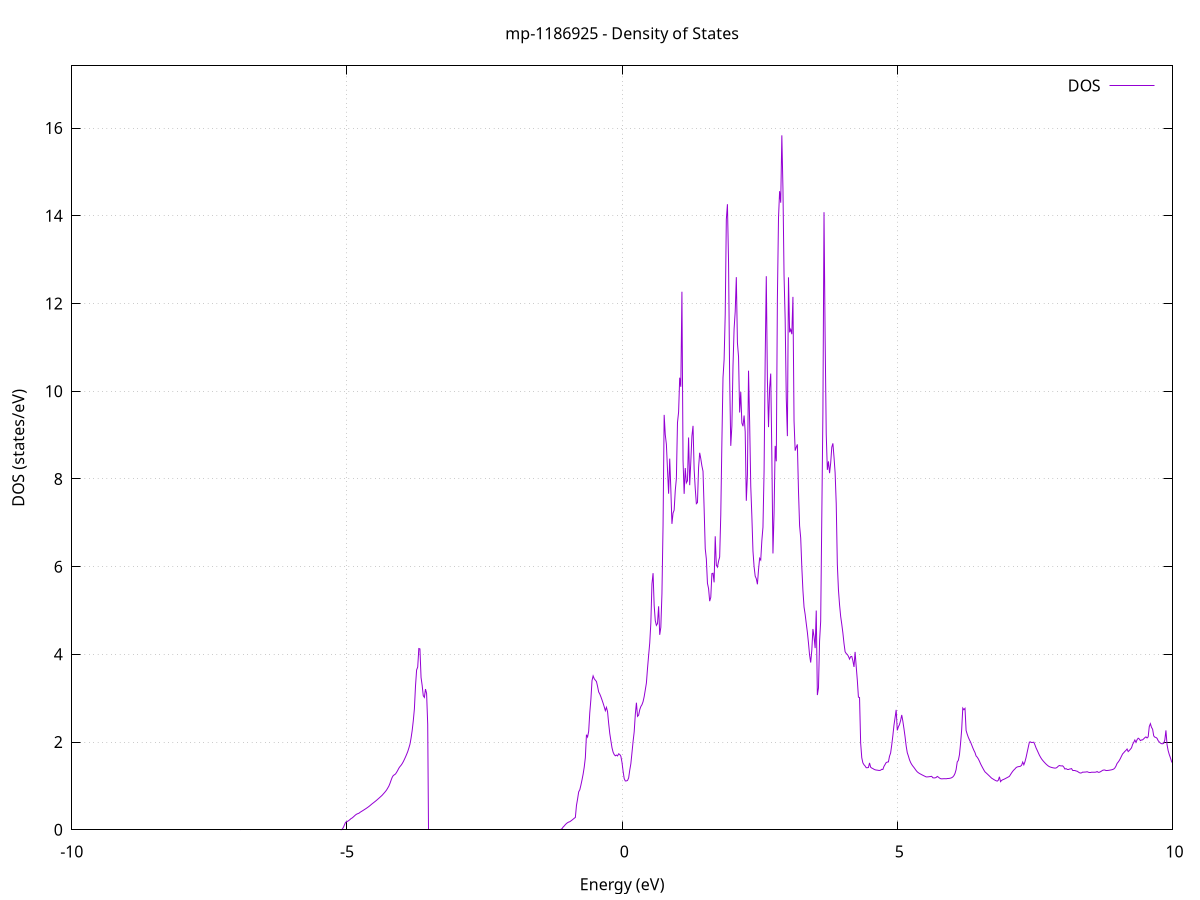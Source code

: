 set title 'mp-1186925 - Density of States'
set xlabel 'Energy (eV)'
set ylabel 'DOS (states/eV)'
set grid
set xrange [-10:10]
set yrange [0:17.419]
set xzeroaxis lt -1
set terminal png size 800,600
set output 'mp-1186925_dos_gnuplot.png'
plot '-' using 1:2 with lines title 'DOS'
-6.941800 0.000000
-6.921600 0.000000
-6.901400 0.000000
-6.881300 0.000000
-6.861100 0.000000
-6.840900 0.000000
-6.820800 0.000000
-6.800600 0.000000
-6.780400 0.000000
-6.760200 0.000000
-6.740100 0.000000
-6.719900 0.000000
-6.699700 0.000000
-6.679600 0.000000
-6.659400 0.000000
-6.639200 0.000000
-6.619000 0.000000
-6.598900 0.000000
-6.578700 0.000000
-6.558500 0.000000
-6.538400 0.000000
-6.518200 0.000000
-6.498000 0.000000
-6.477800 0.000000
-6.457700 0.000000
-6.437500 0.000000
-6.417300 0.000000
-6.397200 0.000000
-6.377000 0.000000
-6.356800 0.000000
-6.336700 0.000000
-6.316500 0.000000
-6.296300 0.000000
-6.276100 0.000000
-6.256000 0.000000
-6.235800 0.000000
-6.215600 0.000000
-6.195500 0.000000
-6.175300 0.000000
-6.155100 0.000000
-6.134900 0.000000
-6.114800 0.000000
-6.094600 0.000000
-6.074400 0.000000
-6.054300 0.000000
-6.034100 0.000000
-6.013900 0.000000
-5.993700 0.000000
-5.973600 0.000000
-5.953400 0.000000
-5.933200 0.000000
-5.913100 0.000000
-5.892900 0.000000
-5.872700 0.000000
-5.852600 0.000000
-5.832400 0.000000
-5.812200 0.000000
-5.792000 0.000000
-5.771900 0.000000
-5.751700 0.000000
-5.731500 0.000000
-5.711400 0.000000
-5.691200 0.000000
-5.671000 0.000000
-5.650800 0.000000
-5.630700 0.000000
-5.610500 0.000000
-5.590300 0.000000
-5.570200 0.000000
-5.550000 0.000000
-5.529800 0.000000
-5.509700 0.000000
-5.489500 0.000000
-5.469300 0.000000
-5.449100 0.000000
-5.429000 0.000000
-5.408800 0.000000
-5.388600 0.000000
-5.368500 0.000000
-5.348300 0.000000
-5.328100 0.000000
-5.307900 0.000000
-5.287800 0.000000
-5.267600 0.000000
-5.247400 0.000000
-5.227300 0.000000
-5.207100 0.000000
-5.186900 0.000000
-5.166700 0.000000
-5.146600 0.000000
-5.126400 0.000000
-5.106200 0.000100
-5.086100 0.014300
-5.065900 0.052400
-5.045700 0.111600
-5.025600 0.170100
-5.005400 0.181400
-4.985200 0.195700
-4.965000 0.213200
-4.944900 0.233700
-4.924700 0.256600
-4.904500 0.270100
-4.884400 0.292500
-4.864200 0.315900
-4.844000 0.339100
-4.823800 0.356600
-4.803700 0.367600
-4.783500 0.376700
-4.763300 0.396900
-4.743200 0.413200
-4.723000 0.428600
-4.702800 0.444700
-4.682600 0.461000
-4.662500 0.477200
-4.642300 0.494300
-4.622100 0.512000
-4.602000 0.530700
-4.581800 0.551000
-4.561600 0.572700
-4.541500 0.593900
-4.521300 0.613100
-4.501100 0.633100
-4.480900 0.653200
-4.460800 0.674000
-4.440600 0.696400
-4.420400 0.718900
-4.400300 0.741600
-4.380100 0.764600
-4.359900 0.788300
-4.339700 0.817100
-4.319600 0.845300
-4.299400 0.874900
-4.279200 0.909100
-4.259100 0.951600
-4.238900 0.995600
-4.218700 1.057400
-4.198600 1.128600
-4.178400 1.195400
-4.158200 1.237600
-4.138000 1.253800
-4.117900 1.272600
-4.097700 1.310800
-4.077500 1.355100
-4.057400 1.403800
-4.037200 1.440900
-4.017000 1.470800
-3.996800 1.507800
-3.976700 1.553000
-3.956500 1.604800
-3.936300 1.660200
-3.916200 1.719300
-3.896000 1.782600
-3.875800 1.862400
-3.855600 1.949300
-3.835500 2.089900
-3.815300 2.260800
-3.795100 2.484900
-3.775000 2.756400
-3.754800 3.276100
-3.734600 3.644100
-3.714500 3.710400
-3.694300 4.133100
-3.674100 4.124500
-3.653900 3.472700
-3.633800 3.292400
-3.613600 3.056300
-3.593400 3.018600
-3.573300 3.208600
-3.553100 3.109300
-3.532900 2.400300
-3.512700 0.000000
-3.492600 0.000000
-3.472400 0.000000
-3.452200 0.000000
-3.432100 0.000000
-3.411900 0.000000
-3.391700 0.000000
-3.371500 0.000000
-3.351400 0.000000
-3.331200 0.000000
-3.311000 0.000000
-3.290900 0.000000
-3.270700 0.000000
-3.250500 0.000000
-3.230400 0.000000
-3.210200 0.000000
-3.190000 0.000000
-3.169800 0.000000
-3.149700 0.000000
-3.129500 0.000000
-3.109300 0.000000
-3.089200 0.000000
-3.069000 0.000000
-3.048800 0.000000
-3.028600 0.000000
-3.008500 0.000000
-2.988300 0.000000
-2.968100 0.000000
-2.948000 0.000000
-2.927800 0.000000
-2.907600 0.000000
-2.887500 0.000000
-2.867300 0.000000
-2.847100 0.000000
-2.826900 0.000000
-2.806800 0.000000
-2.786600 0.000000
-2.766400 0.000000
-2.746300 0.000000
-2.726100 0.000000
-2.705900 0.000000
-2.685700 0.000000
-2.665600 0.000000
-2.645400 0.000000
-2.625200 0.000000
-2.605100 0.000000
-2.584900 0.000000
-2.564700 0.000000
-2.544500 0.000000
-2.524400 0.000000
-2.504200 0.000000
-2.484000 0.000000
-2.463900 0.000000
-2.443700 0.000000
-2.423500 0.000000
-2.403400 0.000000
-2.383200 0.000000
-2.363000 0.000000
-2.342800 0.000000
-2.322700 0.000000
-2.302500 0.000000
-2.282300 0.000000
-2.262200 0.000000
-2.242000 0.000000
-2.221800 0.000000
-2.201600 0.000000
-2.181500 0.000000
-2.161300 0.000000
-2.141100 0.000000
-2.121000 0.000000
-2.100800 0.000000
-2.080600 0.000000
-2.060400 0.000000
-2.040300 0.000000
-2.020100 0.000000
-1.999900 0.000000
-1.979800 0.000000
-1.959600 0.000000
-1.939400 0.000000
-1.919300 0.000000
-1.899100 0.000000
-1.878900 0.000000
-1.858700 0.000000
-1.838600 0.000000
-1.818400 0.000000
-1.798200 0.000000
-1.778100 0.000000
-1.757900 0.000000
-1.737700 0.000000
-1.717500 0.000000
-1.697400 0.000000
-1.677200 0.000000
-1.657000 0.000000
-1.636900 0.000000
-1.616700 0.000000
-1.596500 0.000000
-1.576400 0.000000
-1.556200 0.000000
-1.536000 0.000000
-1.515800 0.000000
-1.495700 0.000000
-1.475500 0.000000
-1.455300 0.000000
-1.435200 0.000000
-1.415000 0.000000
-1.394800 0.000000
-1.374600 0.000000
-1.354500 0.000000
-1.334300 0.000000
-1.314100 0.000000
-1.294000 0.000000
-1.273800 0.000000
-1.253600 0.000000
-1.233400 0.000000
-1.213300 0.000000
-1.193100 0.000000
-1.172900 0.000000
-1.152800 0.000000
-1.132600 0.000000
-1.112400 0.000000
-1.092300 0.024400
-1.072100 0.063000
-1.051900 0.087600
-1.031700 0.118400
-1.011600 0.143200
-0.991400 0.162000
-0.971200 0.176300
-0.951100 0.183400
-0.930900 0.202000
-0.910700 0.221400
-0.890500 0.241600
-0.870400 0.262700
-0.850200 0.281500
-0.830000 0.555600
-0.809900 0.700400
-0.789700 0.864700
-0.769500 0.912800
-0.749300 1.018600
-0.729200 1.137700
-0.709000 1.269200
-0.688800 1.429900
-0.668700 1.643800
-0.648500 2.166900
-0.628300 2.114800
-0.608200 2.247000
-0.588000 2.670600
-0.567800 2.975900
-0.547600 3.400000
-0.527500 3.509000
-0.507300 3.443800
-0.487100 3.411500
-0.467000 3.381000
-0.446800 3.270700
-0.426600 3.143500
-0.406400 3.095800
-0.386300 3.033000
-0.366100 2.961700
-0.345900 2.886100
-0.325800 2.805200
-0.305600 2.715600
-0.285400 2.791300
-0.265300 2.695100
-0.245100 2.427300
-0.224900 2.196300
-0.204700 2.031600
-0.184600 1.871700
-0.164400 1.770300
-0.144200 1.715200
-0.124100 1.687100
-0.103900 1.703100
-0.083700 1.684400
-0.063500 1.732600
-0.043400 1.717300
-0.023200 1.676600
-0.003000 1.539300
0.017100 1.335000
0.037300 1.167100
0.057500 1.113300
0.077700 1.114200
0.097800 1.124500
0.118000 1.181800
0.138200 1.359200
0.158300 1.507000
0.178500 1.756500
0.198700 2.012500
0.218800 2.232000
0.239000 2.627800
0.259200 2.896800
0.279400 2.586100
0.299500 2.613600
0.319700 2.737300
0.339900 2.810500
0.360000 2.852000
0.380200 2.921800
0.400400 3.037000
0.420600 3.189500
0.440700 3.346100
0.460900 3.680200
0.481100 3.976300
0.501200 4.256900
0.521400 4.716600
0.541600 5.606400
0.561800 5.851200
0.581900 5.114100
0.602100 4.766700
0.622300 4.660400
0.642400 4.702100
0.662600 5.096100
0.682800 4.445600
0.702900 4.616700
0.723100 5.385300
0.743300 6.941800
0.763500 9.461200
0.783600 9.008300
0.803800 8.790500
0.824000 8.219200
0.844100 7.663600
0.864300 8.463300
0.884500 7.775300
0.904700 6.975500
0.924800 7.221000
0.945000 7.289700
0.965200 7.734300
0.985300 8.008900
1.005500 9.283300
1.025700 9.523300
1.045800 10.308200
1.066000 10.101100
1.086200 12.268300
1.106400 8.421700
1.126500 7.660600
1.146700 8.248700
1.166900 7.910200
1.187000 7.957900
1.207200 8.944900
1.227400 7.857200
1.247600 8.393400
1.267700 8.978200
1.287900 9.210600
1.308100 8.221500
1.328200 7.782500
1.348400 7.435600
1.368600 7.460500
1.388800 8.260300
1.408900 8.596600
1.429100 8.460200
1.449300 8.296000
1.469400 8.175400
1.489600 7.325600
1.509800 6.410800
1.529900 6.175000
1.550100 5.621200
1.570300 5.500700
1.590500 5.212900
1.610600 5.299700
1.630800 5.842100
1.651000 5.849900
1.671100 5.641800
1.691300 6.692400
1.711500 6.032200
1.731700 5.989400
1.751800 6.124900
1.772000 6.221300
1.792200 7.178400
1.812300 8.844000
1.832500 10.304200
1.852700 10.719300
1.872900 11.752200
1.893000 13.917200
1.913200 14.264900
1.933400 12.944100
1.953500 10.301800
1.973700 8.754200
1.993900 9.209000
2.014000 10.566200
2.034200 11.422500
2.054400 11.814900
2.074600 12.601300
2.094700 11.102600
2.114900 10.786600
2.135100 9.514900
2.155200 9.985700
2.175400 9.275600
2.195600 9.201000
2.215800 9.446500
2.235900 9.073900
2.256100 7.502100
2.276300 8.090900
2.296400 10.468700
2.316600 9.296500
2.336800 7.838600
2.356900 7.150800
2.377100 6.356100
2.397300 6.000800
2.417500 5.783400
2.437600 5.725900
2.457800 5.597700
2.478000 5.930200
2.498100 6.190500
2.518300 6.150600
2.538500 6.595900
2.558700 6.898500
2.578800 8.167500
2.599000 10.724000
2.619200 12.622400
2.639300 10.259400
2.659500 9.182100
2.679700 10.069900
2.699900 10.402300
2.720000 8.529200
2.740200 6.301300
2.760400 7.219100
2.780500 8.754000
2.800700 8.402400
2.820900 12.112800
2.841000 13.951000
2.861200 14.561700
2.881400 14.298300
2.901600 15.835100
2.921700 14.628200
2.941900 12.632500
2.962100 11.643300
2.982200 9.844700
3.002400 8.975900
3.022600 12.596600
3.042800 11.343300
3.062900 11.411800
3.083100 11.300800
3.103300 12.151900
3.123400 9.322500
3.143600 8.645500
3.163800 8.723500
3.184000 8.787900
3.204100 7.727700
3.224300 6.931600
3.244500 6.654000
3.264600 5.992400
3.284800 5.457200
3.305000 5.079800
3.325100 4.914100
3.345300 4.703500
3.365500 4.504100
3.385700 4.258000
3.405800 3.983800
3.426000 3.813200
3.446200 4.093400
3.466300 4.578400
3.486500 4.402000
3.506700 4.142300
3.526900 4.999300
3.547000 3.071900
3.567200 3.232100
3.587400 4.305100
3.607500 4.755800
3.627700 7.136700
3.647900 9.517500
3.668000 14.081600
3.688200 11.233000
3.708400 9.019700
3.728600 8.206900
3.748700 8.400800
3.768900 8.131700
3.789100 8.362000
3.809200 8.724500
3.829400 8.811200
3.849600 8.497100
3.869800 8.139400
3.889900 7.436100
3.910100 6.049100
3.930300 5.469300
3.950400 5.129600
3.970600 4.866200
3.990800 4.685800
4.011000 4.485800
4.031100 4.249700
4.051300 4.059700
4.071500 4.019700
4.091600 3.997000
4.111800 3.954900
4.132000 3.892300
4.152100 3.947700
4.172300 3.953500
4.192500 3.851700
4.212700 3.713200
4.232800 4.056200
4.253000 3.725300
4.273200 3.409600
4.293300 3.024000
4.313500 3.016100
4.333700 1.978200
4.353900 1.643800
4.374000 1.526900
4.394200 1.482700
4.414400 1.454200
4.434500 1.415400
4.454700 1.414900
4.474900 1.420400
4.495100 1.524100
4.515200 1.427200
4.535400 1.407400
4.555600 1.395800
4.575700 1.379500
4.595900 1.368400
4.616100 1.362300
4.636200 1.359500
4.656400 1.354700
4.676600 1.352300
4.696800 1.358400
4.716900 1.378700
4.737100 1.374900
4.757300 1.445100
4.777400 1.488400
4.797600 1.532400
4.817800 1.543600
4.838000 1.548100
4.858100 1.676900
4.878300 1.750800
4.898500 1.934800
4.918600 2.143600
4.938800 2.380600
4.959000 2.554200
4.979100 2.734100
4.999300 2.267100
5.019500 2.348600
5.039700 2.400300
5.059800 2.491600
5.080000 2.618400
5.100200 2.476700
5.120300 2.307500
5.140500 2.123700
5.160700 1.910700
5.180900 1.757400
5.201000 1.682400
5.221200 1.595900
5.241400 1.534700
5.261500 1.488900
5.281700 1.453200
5.301900 1.421200
5.322100 1.386000
5.342200 1.350800
5.362400 1.320700
5.382600 1.300600
5.402700 1.283700
5.422900 1.269900
5.443100 1.256300
5.463200 1.243200
5.483400 1.230400
5.503600 1.218400
5.523800 1.205100
5.543900 1.205500
5.564100 1.208000
5.584300 1.211300
5.604400 1.214900
5.624600 1.218500
5.644800 1.186800
5.665000 1.182100
5.685100 1.183600
5.705300 1.192300
5.725500 1.216400
5.745600 1.200900
5.765800 1.179400
5.786000 1.165500
5.806200 1.161000
5.826300 1.163000
5.846500 1.164700
5.866700 1.165000
5.886800 1.162600
5.907000 1.168100
5.927200 1.169400
5.947300 1.172300
5.967500 1.178000
5.987700 1.187100
6.007900 1.204100
6.028000 1.233500
6.048200 1.284500
6.068400 1.372900
6.088500 1.546700
6.108700 1.582700
6.128900 1.711300
6.149100 1.970100
6.169200 2.279300
6.189400 2.774500
6.209600 2.738300
6.229700 2.768400
6.249900 2.262900
6.270100 2.179200
6.290200 2.107200
6.310400 2.050500
6.330600 2.000000
6.350800 1.936200
6.370900 1.870800
6.391100 1.811700
6.411300 1.760500
6.431400 1.683300
6.451600 1.655400
6.471800 1.615800
6.492000 1.564400
6.512100 1.505400
6.532300 1.455700
6.552500 1.407900
6.572600 1.361900
6.592800 1.320600
6.613000 1.297700
6.633200 1.274200
6.653300 1.250100
6.673500 1.225800
6.693700 1.201100
6.713800 1.176400
6.734000 1.161400
6.754200 1.145300
6.774300 1.130700
6.794500 1.118000
6.814700 1.109200
6.834900 1.129400
6.855000 1.208500
6.875200 1.097600
6.895400 1.126400
6.915500 1.141100
6.935700 1.150600
6.955900 1.162900
6.976100 1.176700
6.996200 1.190200
7.016400 1.203800
7.036600 1.218300
7.056700 1.258700
7.076900 1.298100
7.097100 1.333700
7.117300 1.363400
7.137400 1.387500
7.157600 1.416900
7.177800 1.432200
7.197900 1.438600
7.218100 1.443000
7.238300 1.448600
7.258400 1.472700
7.278600 1.544700
7.298800 1.481800
7.319000 1.550600
7.339100 1.647200
7.359300 1.766500
7.379500 1.882700
7.399600 1.998700
7.419800 2.003700
7.440000 1.988600
7.460200 1.992700
7.480300 1.996500
7.500500 1.936400
7.520700 1.867600
7.540800 1.814300
7.561000 1.757700
7.581200 1.702200
7.601300 1.656300
7.621500 1.615200
7.641700 1.581900
7.661900 1.552500
7.682000 1.524700
7.702200 1.498500
7.722400 1.475400
7.742500 1.454900
7.762700 1.439500
7.782900 1.429300
7.803100 1.421400
7.823200 1.414700
7.843400 1.409800
7.863600 1.405700
7.883700 1.408500
7.903900 1.423900
7.924100 1.449600
7.944300 1.466000
7.964400 1.457900
7.984600 1.456500
8.004800 1.457700
8.024900 1.429600
8.045100 1.384900
8.065300 1.394000
8.085400 1.385700
8.105600 1.385700
8.125800 1.383700
8.146000 1.387300
8.166100 1.395200
8.186300 1.353000
8.206500 1.350900
8.226600 1.351300
8.246800 1.341000
8.267000 1.335200
8.287200 1.318800
8.307300 1.301900
8.327500 1.293400
8.347700 1.298100
8.367800 1.314700
8.388000 1.314000
8.408200 1.315900
8.428400 1.317300
8.448500 1.323900
8.468700 1.312600
8.488900 1.312800
8.509000 1.312700
8.529200 1.312500
8.549400 1.312200
8.569500 1.311700
8.589700 1.312000
8.609900 1.315200
8.630100 1.328100
8.650200 1.310300
8.670400 1.310800
8.690600 1.323500
8.710700 1.338600
8.730900 1.356100
8.751100 1.362800
8.771300 1.363200
8.791400 1.350600
8.811600 1.351800
8.831800 1.354300
8.851900 1.357900
8.872100 1.362500
8.892300 1.367400
8.912400 1.374400
8.932600 1.385400
8.952800 1.409300
8.973000 1.452700
8.993100 1.512700
9.013300 1.543700
9.033500 1.581000
9.053600 1.627200
9.073800 1.680200
9.094000 1.730400
9.114200 1.757300
9.134300 1.787000
9.154500 1.810600
9.174700 1.841600
9.194800 1.782900
9.215000 1.807800
9.235200 1.836900
9.255400 1.868500
9.275500 1.947000
9.295700 1.994400
9.315900 2.046500
9.336000 1.993300
9.356200 2.053200
9.376400 2.088400
9.396500 2.070600
9.416700 2.033400
9.436900 2.047500
9.457100 2.051000
9.477200 2.074600
9.497400 2.100100
9.517600 2.118100
9.537700 2.093900
9.557900 2.118300
9.578100 2.354200
9.598300 2.419700
9.618400 2.337000
9.638600 2.293200
9.658800 2.140800
9.678900 2.111800
9.699100 2.105400
9.719300 2.085100
9.739500 2.032000
9.759600 2.001900
9.779800 1.978300
9.800000 1.962600
9.820100 1.961400
9.840300 1.970100
9.860500 2.048400
9.880600 2.266500
9.900800 1.941500
9.921000 1.805000
9.941200 1.716000
9.961300 1.643900
9.981500 1.563200
10.001700 1.516300
10.021800 1.545700
10.042000 1.580300
10.062200 1.610900
10.082400 1.646300
10.102500 1.692600
10.122700 1.753000
10.142900 1.848700
10.163000 2.155500
10.183200 2.210600
10.203400 2.144300
10.223500 2.068000
10.243700 1.992200
10.263900 1.906400
10.284100 1.764600
10.304200 1.666800
10.324400 1.558100
10.344600 1.291100
10.364700 1.128700
10.384900 1.066100
10.405100 1.029300
10.425300 1.014700
10.445400 1.012600
10.465600 0.987500
10.485800 0.983200
10.505900 0.978300
10.526100 0.968800
10.546300 0.953600
10.566500 0.916700
10.586600 0.858000
10.606800 0.826300
10.627000 0.819800
10.647100 0.815100
10.667300 0.901100
10.687500 0.981700
10.707600 0.998400
10.727800 1.006900
10.748000 1.007100
10.768200 1.002400
10.788300 1.056200
10.808500 1.118800
10.828700 1.161100
10.848800 1.214100
10.869000 1.268000
10.889200 1.319600
10.909400 1.371700
10.929500 1.421300
10.949700 1.479800
10.969900 1.546900
10.990000 1.575600
11.010200 1.552300
11.030400 1.544400
11.050600 1.541300
11.070700 1.562900
11.090900 1.599800
11.111100 1.637300
11.131200 1.674600
11.151400 1.694100
11.171600 1.690800
11.191700 1.705000
11.211900 1.737400
11.232100 1.786600
11.252300 1.844800
11.272400 1.897400
11.292600 1.947100
11.312800 2.025900
11.332900 2.181000
11.353100 2.312900
11.373300 2.341500
11.393500 2.302300
11.413600 2.238600
11.433800 2.177900
11.454000 2.110900
11.474100 2.037000
11.494300 1.970600
11.514500 1.902100
11.534600 1.816200
11.554800 1.729000
11.575000 1.612900
11.595200 1.533600
11.615300 1.501400
11.635500 1.476900
11.655700 1.467800
11.675800 1.464300
11.696000 1.463600
11.716200 1.442700
11.736400 1.398700
11.756500 1.358600
11.776700 1.326900
11.796900 1.301900
11.817000 1.282200
11.837200 1.255500
11.857400 1.186100
11.877600 1.154500
11.897700 1.125400
11.917900 1.098900
11.938100 1.076200
11.958200 1.066800
11.978400 1.082600
11.998600 1.101200
12.018700 1.115400
12.038900 1.126400
12.059100 1.140100
12.079300 1.145500
12.099400 1.156700
12.119600 1.169500
12.139800 1.198600
12.159900 1.237200
12.180100 1.293000
12.200300 1.369300
12.220500 1.465800
12.240600 1.567300
12.260800 1.636600
12.281000 1.700200
12.301100 1.752400
12.321300 1.787900
12.341500 1.831600
12.361700 1.892100
12.381800 1.961100
12.402000 2.075300
12.422200 2.198100
12.442300 2.285500
12.462500 2.445400
12.482700 2.332700
12.502800 2.315700
12.523000 2.419900
12.543200 2.475000
12.563400 2.472900
12.583500 2.419700
12.603700 2.276900
12.623900 2.207400
12.644000 2.174300
12.664200 2.137600
12.684400 2.096300
12.704600 2.056400
12.724700 2.017600
12.744900 1.976400
12.765100 1.898000
12.785200 1.870900
12.805400 1.876700
12.825600 1.888000
12.845700 1.903900
12.865900 1.921800
12.886100 1.942400
12.906300 1.969800
12.926400 2.009800
12.946600 2.036600
12.966800 2.083400
12.986900 1.961000
13.007100 1.902100
13.027300 1.842800
13.047500 1.791100
13.067600 1.779500
13.087800 1.750000
13.108000 1.729600
13.128100 1.722000
13.148300 1.720700
13.168500 1.723800
13.188700 1.732200
13.208800 1.748500
13.229000 1.749100
13.249200 1.766900
13.269300 1.764000
13.289500 1.755300
13.309700 1.740400
13.329800 1.728500
13.350000 1.752700
13.370200 1.817500
13.390400 1.985200
13.410500 2.290800
13.430700 2.359800
13.450900 2.404400
13.471000 2.425500
13.491200 2.476000
13.511400 2.511600
13.531600 2.482400
13.551700 2.407800
13.571900 2.292600
13.592100 2.194800
13.612200 2.097700
13.632400 2.039900
13.652600 2.027800
13.672800 2.026700
13.692900 2.014100
13.713100 1.988500
13.733300 1.919400
13.753400 1.856900
13.773600 1.814800
13.793800 1.780400
13.813900 1.754400
13.834100 1.739000
13.854300 1.725500
13.874500 1.721200
13.894600 1.726800
13.914800 1.741000
13.935000 1.765100
13.955100 1.807900
13.975300 1.857500
13.995500 1.925200
14.015700 2.007600
14.035800 2.096500
14.056000 2.195700
14.076200 2.267400
14.096300 2.306400
14.116500 2.361000
14.136700 2.455100
14.156800 2.456000
14.177000 2.484700
14.197200 2.520700
14.217400 2.564500
14.237500 2.619100
14.257700 2.679000
14.277900 2.710100
14.298000 2.699000
14.318200 2.618100
14.338400 2.507800
14.358600 2.403500
14.378700 2.311400
14.398900 2.231900
14.419100 2.167300
14.439200 2.106200
14.459400 2.046400
14.479600 1.977200
14.499800 1.944200
14.519900 1.917500
14.540100 1.872600
14.560300 1.839700
14.580400 1.867600
14.600600 1.868800
14.620800 1.811000
14.640900 1.740300
14.661100 1.672000
14.681300 1.541500
14.701500 1.525200
14.721600 1.525800
14.741800 1.543800
14.762000 1.609300
14.782100 1.711500
14.802300 1.752000
14.822500 1.871600
14.842700 1.907000
14.862800 1.925600
14.883000 1.883300
14.903200 1.903700
14.923300 1.951200
14.943500 1.951500
14.963700 1.935100
14.983900 1.924100
15.004000 1.902100
15.024200 1.899800
15.044400 1.900300
15.064500 1.907900
15.084700 1.916000
15.104900 1.924100
15.125000 1.917900
15.145200 1.913300
15.165400 1.906600
15.185600 1.902100
15.205700 1.902500
15.225900 1.912100
15.246100 1.920900
15.266200 1.924800
15.286400 1.920000
15.306600 1.894200
15.326800 1.884800
15.346900 1.878300
15.367100 1.911400
15.387300 1.942800
15.407400 1.972300
15.427600 2.002800
15.447800 2.032000
15.467900 2.054800
15.488100 2.076000
15.508300 2.095600
15.528500 2.106000
15.548600 2.107200
15.568800 2.100000
15.589000 2.085500
15.609100 2.054500
15.629300 2.011800
15.649500 1.973600
15.669700 2.017700
15.689800 2.008100
15.710000 1.998000
15.730200 1.992300
15.750300 1.983400
15.770500 1.970000
15.790700 1.963300
15.810900 2.020900
15.831000 1.976200
15.851200 1.959700
15.871400 1.944600
15.891500 1.928800
15.911700 1.912600
15.931900 1.899600
15.952000 1.899200
15.972200 1.867000
15.992400 1.850300
16.012600 1.845300
16.032700 1.864000
16.052900 1.875900
16.073100 1.881400
16.093200 1.911400
16.113400 1.958700
16.133600 2.062200
16.153800 2.215000
16.173900 2.149100
16.194100 2.121500
16.214300 2.107400
16.234400 2.096900
16.254600 2.091600
16.274800 2.082200
16.295000 2.067200
16.315100 2.060300
16.335300 2.055000
16.355500 2.011300
16.375600 2.007700
16.395800 2.026700
16.416000 2.032300
16.436100 1.998100
16.456300 1.961200
16.476500 1.948100
16.496700 1.957200
16.516800 1.948900
16.537000 1.939100
16.557200 1.936800
16.577300 1.927000
16.597500 1.910100
16.617700 1.894500
16.637900 1.920300
16.658000 1.922900
16.678200 1.919500
16.698400 1.923900
16.718500 1.930100
16.738700 1.936700
16.758900 1.944700
16.779000 1.950900
16.799200 1.944400
16.819400 1.924900
16.839600 1.906300
16.859700 1.877100
16.879900 1.842300
16.900100 1.823800
16.920200 1.843100
16.940400 1.888400
16.960600 1.904100
16.980800 1.888600
17.000900 1.877400
17.021100 1.891500
17.041300 1.986900
17.061400 1.965700
17.081600 1.927600
17.101800 1.913800
17.122000 1.903800
17.142100 1.895500
17.162300 1.909800
17.182500 1.934000
17.202600 1.951700
17.222800 1.961800
17.243000 2.003400
17.263100 2.025400
17.283300 2.043200
17.303500 2.049000
17.323700 2.041300
17.343800 2.017500
17.364000 1.983700
17.384200 1.962300
17.404300 1.945500
17.424500 2.151300
17.444700 1.916900
17.464900 1.831200
17.485000 1.816300
17.505200 1.799300
17.525400 1.782300
17.545500 1.761400
17.565700 1.726500
17.585900 1.700000
17.606100 1.689100
17.626200 1.657100
17.646400 1.628100
17.666600 1.606100
17.686700 1.590400
17.706900 1.578400
17.727100 1.569900
17.747200 1.564400
17.767400 1.560400
17.787600 1.555500
17.807800 1.555500
17.827900 1.546600
17.848100 1.537500
17.868300 1.539800
17.888400 1.544300
17.908600 1.551300
17.928800 1.557900
17.949000 1.565900
17.969100 1.575300
17.989300 1.581400
18.009500 1.589800
18.029600 1.596100
18.049800 1.599500
18.070000 1.596600
18.090100 1.597400
18.110300 1.602300
18.130500 1.607200
18.150700 1.610800
18.170800 1.575000
18.191000 1.567200
18.211200 1.564300
18.231300 1.573800
18.251500 1.613600
18.271700 1.658500
18.291900 1.694600
18.312000 1.731400
18.332200 1.770200
18.352400 1.789100
18.372500 1.838000
18.392700 1.880500
18.412900 1.941200
18.433100 2.173200
18.453200 2.301600
18.473400 2.423400
18.493600 2.557700
18.513700 2.694900
18.533900 2.750500
18.554100 2.765000
18.574200 2.760300
18.594400 2.729400
18.614600 2.681800
18.634800 2.683300
18.654900 2.557200
18.675100 2.574500
18.695300 2.606300
18.715400 2.715000
18.735600 2.713500
18.755800 2.621200
18.776000 2.570400
18.796100 2.535800
18.816300 2.523400
18.836500 2.542300
18.856600 2.771100
18.876800 2.751700
18.897000 2.769600
18.917200 2.702700
18.937300 2.664100
18.957500 2.636200
18.977700 2.601500
18.997800 2.608600
19.018000 2.635700
19.038200 2.742600
19.058300 2.796600
19.078500 2.759600
19.098700 2.629300
19.118900 2.517100
19.139000 2.474100
19.159200 2.452100
19.179400 2.443600
19.199500 2.507000
19.219700 2.579900
19.239900 2.653400
19.260100 2.777800
19.280200 2.897200
19.300400 3.073500
19.320600 3.285900
19.340700 3.428700
19.360900 3.451600
19.381100 3.443300
19.401200 3.663400
19.421400 3.071700
19.441600 2.992800
19.461800 2.917000
19.481900 2.775200
19.502100 2.475300
19.522300 2.425300
19.542400 2.419200
19.562600 2.404300
19.582800 2.432800
19.603000 2.535800
19.623100 2.764000
19.643300 2.897600
19.663500 2.816900
19.683600 2.883700
19.703800 2.950500
19.724000 2.959600
19.744200 3.034500
19.764300 3.178200
19.784500 3.265400
19.804700 3.365100
19.824800 3.435700
19.845000 3.430600
19.865200 3.483500
19.885300 3.628700
19.905500 3.754700
19.925700 3.846500
19.945900 3.846100
19.966000 3.790600
19.986200 3.675300
20.006400 3.577100
20.026500 3.449600
20.046700 3.296800
20.066900 3.178900
20.087100 3.053400
20.107200 2.942400
20.127400 2.824900
20.147600 2.714600
20.167700 2.661500
20.187900 2.638600
20.208100 2.717000
20.228300 2.892800
20.248400 3.015200
20.268600 2.803400
20.288800 2.794100
20.308900 2.907400
20.329100 2.936100
20.349300 2.974800
20.369400 3.053400
20.389600 3.098100
20.409800 3.172400
20.430000 3.308400
20.450100 3.469600
20.470300 3.744000
20.490500 4.159400
20.510600 4.234500
20.530800 4.114600
20.551000 3.694200
20.571200 3.577300
20.591300 3.457900
20.611500 3.349500
20.631700 3.272000
20.651800 3.195700
20.672000 3.142600
20.692200 3.115000
20.712300 3.098400
20.732500 3.083600
20.752700 3.073300
20.772900 3.094400
20.793000 3.059900
20.813200 2.933100
20.833400 2.749900
20.853500 2.766600
20.873700 2.818900
20.893900 2.884600
20.914100 2.972100
20.934200 4.371400
20.954400 3.185200
20.974600 3.164800
20.994700 3.219200
21.014900 3.215300
21.035100 3.198900
21.055300 3.181800
21.075400 3.102200
21.095600 3.008900
21.115800 2.994500
21.135900 3.004100
21.156100 3.047100
21.176300 3.120500
21.196400 3.204300
21.216600 3.275500
21.236800 3.335900
21.257000 3.252000
21.277100 3.216500
21.297300 3.287700
21.317500 3.190800
21.337600 3.152400
21.357800 3.132700
21.378000 3.121800
21.398200 3.132900
21.418300 3.152700
21.438500 3.179200
21.458700 3.220400
21.478800 3.183100
21.499000 3.226800
21.519200 3.265800
21.539400 3.281000
21.559500 3.293800
21.579700 3.291800
21.599900 3.277300
21.620000 3.265200
21.640200 3.265800
21.660400 3.216900
21.680500 3.134600
21.700700 3.062600
21.720900 2.832300
21.741100 2.737500
21.761200 2.730300
21.781400 2.734800
21.801600 2.744600
21.821700 2.771500
21.841900 2.791000
21.862100 2.858500
21.882300 2.904500
21.902400 2.968200
21.922600 3.012400
21.942800 3.060500
21.962900 3.116800
21.983100 3.161700
22.003300 3.167800
22.023400 3.099800
22.043600 3.057800
22.063800 3.105400
22.084000 3.011600
22.104100 2.732300
22.124300 2.583400
22.144500 2.487300
22.164600 2.334800
22.184800 2.271500
22.205000 2.259100
22.225200 2.263900
22.245300 2.280300
22.265500 2.269600
22.285700 2.324200
22.305800 2.343300
22.326000 2.332100
22.346200 2.325700
22.366400 2.345400
22.386500 2.362400
22.406700 2.384000
22.426900 2.402600
22.447000 2.357300
22.467200 2.383300
22.487400 2.443300
22.507500 2.463700
22.527700 2.513400
22.547900 2.563400
22.568100 2.619900
22.588200 2.657700
22.608400 2.735900
22.628600 2.825800
22.648700 2.947200
22.668900 3.065400
22.689100 3.116800
22.709300 3.176300
22.729400 3.275600
22.749600 3.415700
22.769800 3.604200
22.789900 3.619000
22.810100 3.678400
22.830300 3.734100
22.850500 3.680500
22.870600 3.359900
22.890800 3.141900
22.911000 3.049100
22.931100 2.985300
22.951300 2.930500
22.971500 2.860000
22.991600 2.847000
23.011800 2.846300
23.032000 2.887900
23.052200 2.865700
23.072300 2.881000
23.092500 2.909000
23.112700 2.910900
23.132800 2.911200
23.153000 2.909900
23.173200 2.915300
23.193400 2.917800
23.213500 2.995300
23.233700 2.970800
23.253900 2.863100
23.274000 2.731200
23.294200 2.668500
23.314400 2.629500
23.334500 2.612900
23.354700 2.613400
23.374900 2.633900
23.395100 2.682100
23.415200 2.768100
23.435400 2.877600
23.455600 2.959900
23.475700 2.961200
23.495900 2.930700
23.516100 2.954300
23.536300 2.982100
23.556400 3.024900
23.576600 3.076900
23.596800 3.131000
23.616900 3.181900
23.637100 3.290200
23.657300 3.260800
23.677500 3.308400
23.697600 3.385600
23.717800 3.443800
23.738000 3.453900
23.758100 3.487800
23.778300 3.636500
23.798500 3.683300
23.818600 3.679800
23.838800 3.591400
23.859000 3.496500
23.879200 3.379100
23.899300 3.260200
23.919500 3.184900
23.939700 3.163600
23.959800 3.098400
23.980000 3.032800
24.000200 2.998700
24.020400 2.931300
24.040500 2.869000
24.060700 2.855700
24.080900 2.838000
24.101000 2.842400
24.121200 2.843800
24.141400 2.815000
24.161600 2.774200
24.181700 2.794400
24.201900 2.780100
24.222100 2.783400
24.242200 2.818900
24.262400 2.832900
24.282600 2.833200
24.302700 2.826900
24.322900 2.777700
24.343100 2.718000
24.363300 2.633900
24.383400 2.587200
24.403600 2.590400
24.423800 2.607500
24.443900 2.696100
24.464100 2.739700
24.484300 2.844400
24.504500 2.905500
24.524600 2.824100
24.544800 2.895000
24.565000 2.971600
24.585100 3.033300
24.605300 3.062000
24.625500 3.138300
24.645600 3.180500
24.665800 3.207800
24.686000 3.242100
24.706200 3.285200
24.726300 3.285400
24.746500 3.211500
24.766700 3.056800
24.786800 2.939300
24.807000 2.811000
24.827200 2.665500
24.847400 2.519400
24.867500 2.401400
24.887700 2.169200
24.907900 2.016100
24.928000 1.942600
24.948200 1.893600
24.968400 1.859500
24.988600 1.850300
25.008700 1.893700
25.028900 1.927000
25.049100 1.796300
25.069200 1.842800
25.089400 1.963200
25.109600 2.152200
25.129700 2.268300
25.149900 2.416700
25.170100 2.533800
25.190300 2.668300
25.210400 2.674300
25.230600 2.691300
25.250800 2.745800
25.270900 2.856800
25.291100 3.000800
25.311300 3.124700
25.331500 3.127400
25.351600 3.118100
25.371800 3.084400
25.392000 3.079500
25.412100 2.832900
25.432300 2.579400
25.452500 2.295100
25.472700 1.999300
25.492800 1.807400
25.513000 1.668200
25.533200 1.547400
25.553300 1.567200
25.573500 1.584100
25.593700 1.606200
25.613800 1.622700
25.634000 1.618200
25.654200 1.838800
25.674400 1.611400
25.694500 1.773100
25.714700 2.190000
25.734900 2.487200
25.755000 2.426100
25.775200 2.400800
25.795400 2.393400
25.815600 2.387900
25.835700 2.365200
25.855900 2.342100
25.876100 2.325800
25.896200 2.315100
25.916400 2.306500
25.936600 2.312700
25.956700 2.326100
25.976900 2.333000
25.997100 2.300500
26.017300 2.290800
26.037400 2.286600
26.057600 2.302200
26.077800 2.334600
26.097900 2.403100
26.118100 2.570200
26.138300 2.815900
26.158500 2.726000
26.178600 2.667600
26.198800 2.509800
26.219000 2.410300
26.239100 2.389500
26.259300 2.372400
26.279500 2.363000
26.299700 2.403600
26.319800 2.443900
26.340000 2.432200
26.360200 2.381700
26.380300 2.174400
26.400500 1.893800
26.420700 1.685500
26.440800 1.558000
26.461000 1.481500
26.481200 1.435000
26.501400 1.371100
26.521500 1.315100
26.541700 1.258300
26.561900 1.212800
26.582000 1.179300
26.602200 1.140300
26.622400 1.169500
26.642600 1.202200
26.662700 1.338600
26.682900 1.207000
26.703100 1.144800
26.723200 1.071800
26.743400 1.034300
26.763600 1.104400
26.783800 1.154000
26.803900 1.215500
26.824100 1.261500
26.844300 1.307300
26.864400 1.395700
26.884600 1.506200
26.904800 1.620700
26.924900 1.767900
26.945100 1.941300
26.965300 2.098900
26.985500 2.265600
27.005600 2.453600
27.025800 2.895900
27.046000 3.244300
27.066100 3.448400
27.086300 3.622500
27.106500 3.686200
27.126700 3.673600
27.146800 3.679300
27.167000 3.756100
27.187200 3.614500
27.207300 3.541300
27.227500 3.452000
27.247700 3.139800
27.267800 3.068700
27.288000 3.050600
27.308200 3.088800
27.328400 3.088800
27.348500 3.053800
27.368700 2.994100
27.388900 3.048600
27.409000 3.198200
27.429200 3.248100
27.449400 3.432000
27.469600 3.714400
27.489700 4.021500
27.509900 4.225200
27.530100 4.426200
27.550200 4.822700
27.570400 5.520500
27.590600 5.709000
27.610800 5.455500
27.630900 5.427900
27.651100 5.104000
27.671300 4.897000
27.691400 4.839200
27.711600 4.765500
27.731800 4.714800
27.751900 4.825200
27.772100 4.828200
27.792300 4.790000
27.812500 4.438600
27.832600 4.134800
27.852800 3.876100
27.873000 3.692200
27.893100 3.608200
27.913300 3.551800
27.933500 3.505400
27.953700 3.491200
27.973800 3.330000
27.994000 3.385900
28.014200 3.516900
28.034300 3.651700
28.054500 3.854200
28.074700 3.982600
28.094900 4.099500
28.115000 4.129100
28.135200 4.179300
28.155400 4.310900
28.175500 4.351600
28.195700 4.124400
28.215900 3.812200
28.236000 3.554600
28.256200 3.286300
28.276400 3.091400
28.296600 2.988400
28.316700 2.953000
28.336900 2.987900
28.357100 3.156300
28.377200 3.283000
28.397400 3.492000
28.417600 3.708100
28.437800 3.752900
28.457900 3.689000
28.478100 3.827000
28.498300 4.012100
28.518400 4.225300
28.538600 4.354000
28.558800 4.521300
28.578900 4.619400
28.599100 4.688000
28.619300 4.681500
28.639500 4.325900
28.659600 4.237900
28.679800 4.277500
28.700000 4.232200
28.720100 4.182000
28.740300 4.095700
28.760500 3.960300
28.780700 5.049900
28.800800 4.224300
28.821000 3.779200
28.841200 3.637000
28.861300 3.410900
28.881500 3.200800
28.901700 3.071100
28.921900 3.037100
28.942000 3.086600
28.962200 3.141500
28.982400 3.219700
29.002500 3.336500
29.022700 3.477700
29.042900 3.711200
29.063000 4.073100
29.083200 4.556800
29.103400 4.858400
29.123600 4.977300
29.143700 5.086600
29.163900 5.001200
29.184100 4.733700
29.204200 4.672900
29.224400 4.544000
29.244600 4.433000
29.264800 4.286800
29.284900 4.338200
29.305100 4.103300
29.325300 3.957700
29.345400 3.598300
29.365600 3.425700
29.385800 3.351300
29.406000 3.494800
29.426100 3.612500
29.446300 3.577900
29.466500 3.645600
29.486600 3.651800
29.506800 3.574000
29.527000 3.486200
29.547100 3.474700
29.567300 3.464300
29.587500 3.468000
29.607700 3.438500
29.627800 3.424100
29.648000 3.431000
29.668200 3.594200
29.688300 3.491000
29.708500 3.431500
29.728700 3.555900
29.748900 3.785100
29.769000 4.030800
29.789200 4.299300
29.809400 4.622500
29.829500 4.701400
29.849700 4.885100
29.869900 4.870400
29.890000 4.681400
29.910200 3.786500
29.930400 3.592800
29.950600 3.526700
29.970700 3.498200
29.990900 3.573100
30.011100 3.797600
30.031200 3.909400
30.051400 4.106300
30.071600 4.129200
30.091800 4.209100
30.111900 4.271300
30.132100 4.299300
30.152300 4.351300
30.172400 4.234400
30.192600 4.042500
30.212800 4.004500
30.233000 3.674700
30.253100 3.270200
30.273300 3.095500
30.293500 2.815600
30.313600 2.427200
30.333800 2.143800
30.354000 1.921200
30.374100 1.765900
30.394300 1.714200
30.414500 1.652000
30.434700 1.560100
30.454800 1.480100
30.475000 1.417100
30.495200 1.327700
30.515300 1.246200
30.535500 1.171600
30.555700 1.084500
30.575900 1.000700
30.596000 0.961400
30.616200 0.908900
30.636400 0.874000
30.656500 0.834500
30.676700 0.790500
30.696900 0.741500
30.717100 0.712000
30.737200 0.687300
30.757400 0.663900
30.777600 0.641600
30.797700 0.622400
30.817900 0.610300
30.838100 0.597600
30.858200 0.583400
30.878400 0.568400
30.898600 0.574800
30.918800 0.580900
30.938900 0.587300
30.959100 0.594500
30.979300 0.603300
30.999400 0.612500
31.019600 0.617100
31.039800 0.619600
31.060000 0.615900
31.080100 0.595100
31.100300 0.562300
31.120500 0.508800
31.140600 0.455300
31.160800 0.422500
31.181000 0.404900
31.201100 0.376300
31.221300 0.347800
31.241500 0.319700
31.261700 0.291800
31.281800 0.264200
31.302000 0.236700
31.322200 0.211700
31.342300 0.213100
31.362500 0.203400
31.382700 0.166700
31.402900 0.130800
31.423000 0.104600
31.443200 0.079800
31.463400 0.057300
31.483500 0.039900
31.503700 0.034200
31.523900 0.032800
31.544100 0.022200
31.564200 0.002300
31.584400 0.000000
31.604600 0.000000
31.624700 0.000000
31.644900 0.000000
31.665100 0.000000
31.685200 0.000000
31.705400 0.000000
31.725600 0.000000
31.745800 0.000000
31.765900 0.000000
31.786100 0.000000
31.806300 0.000000
31.826400 0.000000
31.846600 0.000000
31.866800 0.000000
31.887000 0.000000
31.907100 0.000000
31.927300 0.000000
31.947500 0.000000
31.967600 0.000000
31.987800 0.000000
32.008000 0.000000
32.028200 0.000000
32.048300 0.000000
32.068500 0.000000
32.088700 0.000000
32.108800 0.000000
32.129000 0.000000
32.149200 0.000000
32.169300 0.000000
32.189500 0.000000
32.209700 0.000000
32.229900 0.000000
32.250000 0.000000
32.270200 0.000000
32.290400 0.000000
32.310500 0.000000
32.330700 0.000000
32.350900 0.000000
32.371100 0.000000
32.391200 0.000000
32.411400 0.000000
32.431600 0.000000
32.451700 0.000000
32.471900 0.000000
32.492100 0.000000
32.512200 0.000000
32.532400 0.000000
32.552600 0.000000
32.572800 0.000000
32.592900 0.000000
32.613100 0.000000
32.633300 0.000000
32.653400 0.000000
32.673600 0.000000
32.693800 0.000000
32.714000 0.000000
32.734100 0.000000
32.754300 0.000000
32.774500 0.000000
32.794600 0.000000
32.814800 0.000000
32.835000 0.000000
32.855200 0.000000
32.875300 0.000000
32.895500 0.000000
32.915700 0.000000
32.935800 0.000000
32.956000 0.000000
32.976200 0.000000
32.996300 0.000000
33.016500 0.000000
33.036700 0.000000
33.056900 0.000000
33.077000 0.000000
33.097200 0.000000
33.117400 0.000000
33.137500 0.000000
33.157700 0.000000
33.177900 0.000000
33.198100 0.000000
33.218200 0.000000
33.238400 0.000000
33.258600 0.000000
33.278700 0.000000
33.298900 0.000000
33.319100 0.000000
33.339300 0.000000
33.359400 0.000000
33.379600 0.000000
33.399800 0.000000
e
